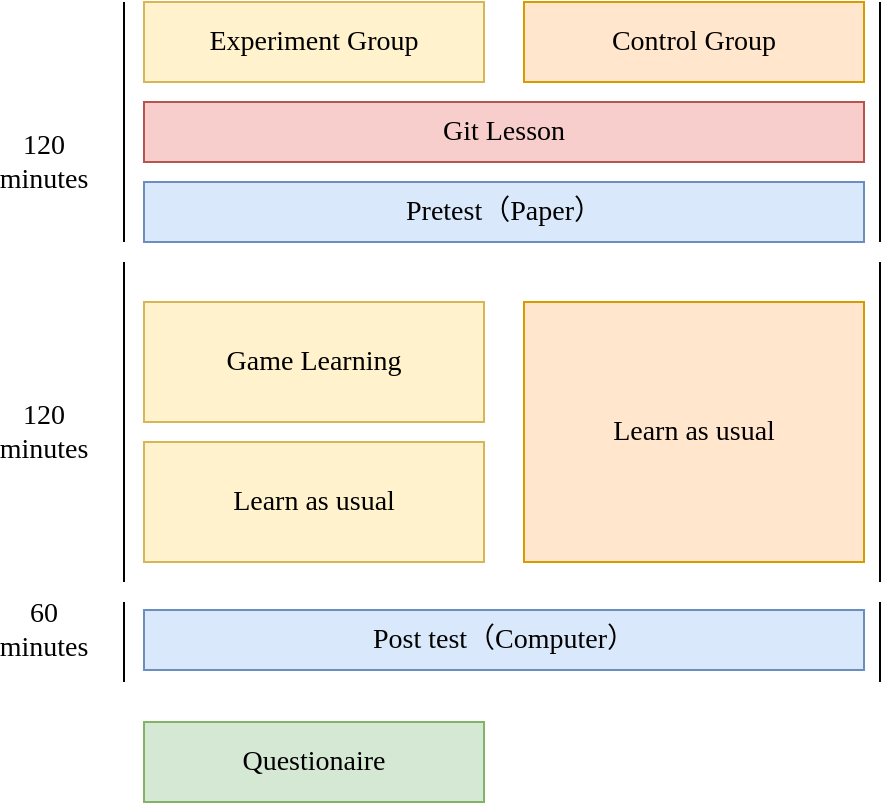 <mxfile version="15.2.7" type="device"><diagram id="s_Yp4hOjwG0SprXb2BTs" name="第 1 页"><mxGraphModel dx="1422" dy="822" grid="1" gridSize="10" guides="1" tooltips="1" connect="1" arrows="1" fold="1" page="1" pageScale="1" pageWidth="1169" pageHeight="827" math="0" shadow="0"><root><mxCell id="0"/><mxCell id="1" parent="0"/><mxCell id="lDzPaZkGPp1wGe_1TJVX-1" value="" style="endArrow=none;html=1;" edge="1" parent="1"><mxGeometry width="50" height="50" relative="1" as="geometry"><mxPoint x="520" y="230" as="sourcePoint"/><mxPoint x="520" y="110" as="targetPoint"/></mxGeometry></mxCell><mxCell id="lDzPaZkGPp1wGe_1TJVX-2" value="Experiment Group" style="rounded=0;whiteSpace=wrap;html=1;fillColor=#fff2cc;fontSize=14;fontFamily=Lucida Console;strokeColor=#d6b656;" vertex="1" parent="1"><mxGeometry x="530" y="110" width="170" height="40" as="geometry"/></mxCell><mxCell id="lDzPaZkGPp1wGe_1TJVX-3" value="Control Group" style="rounded=0;whiteSpace=wrap;html=1;fillColor=#ffe6cc;fontSize=14;fontFamily=Lucida Console;strokeColor=#d79b00;" vertex="1" parent="1"><mxGeometry x="720" y="110" width="170" height="40" as="geometry"/></mxCell><mxCell id="lDzPaZkGPp1wGe_1TJVX-4" value="Git Lesson" style="rounded=0;whiteSpace=wrap;html=1;fillColor=#f8cecc;fontSize=14;fontFamily=Lucida Console;strokeColor=#b85450;" vertex="1" parent="1"><mxGeometry x="530" y="160" width="360" height="30" as="geometry"/></mxCell><mxCell id="lDzPaZkGPp1wGe_1TJVX-5" value="Pretest（Paper）" style="rounded=0;whiteSpace=wrap;html=1;fillColor=#dae8fc;fontSize=14;fontFamily=Lucida Console;strokeColor=#6c8ebf;" vertex="1" parent="1"><mxGeometry x="530" y="200" width="360" height="30" as="geometry"/></mxCell><mxCell id="lDzPaZkGPp1wGe_1TJVX-6" value="Game Learning" style="rounded=0;whiteSpace=wrap;html=1;fillColor=#fff2cc;fontSize=14;fontFamily=Lucida Console;strokeColor=#d6b656;" vertex="1" parent="1"><mxGeometry x="530" y="260" width="170" height="60" as="geometry"/></mxCell><mxCell id="lDzPaZkGPp1wGe_1TJVX-8" value="Learn as usual" style="rounded=0;whiteSpace=wrap;html=1;fillColor=#ffe6cc;fontSize=14;fontFamily=Lucida Console;strokeColor=#d79b00;" vertex="1" parent="1"><mxGeometry x="720" y="260" width="170" height="130" as="geometry"/></mxCell><mxCell id="lDzPaZkGPp1wGe_1TJVX-9" value="Post test（Computer）" style="rounded=0;whiteSpace=wrap;html=1;fillColor=#dae8fc;fontSize=14;fontFamily=Lucida Console;strokeColor=#6c8ebf;" vertex="1" parent="1"><mxGeometry x="530" y="414" width="360" height="30" as="geometry"/></mxCell><mxCell id="lDzPaZkGPp1wGe_1TJVX-12" value="Questionaire" style="rounded=0;whiteSpace=wrap;html=1;fillColor=#d5e8d4;fontSize=14;fontFamily=Lucida Console;strokeColor=#82b366;" vertex="1" parent="1"><mxGeometry x="530" y="470" width="170" height="40" as="geometry"/></mxCell><mxCell id="lDzPaZkGPp1wGe_1TJVX-14" value="120 minutes" style="text;html=1;strokeColor=none;fillColor=none;align=center;verticalAlign=middle;whiteSpace=wrap;rounded=0;fontFamily=Lucida Console;fontSize=14;" vertex="1" parent="1"><mxGeometry x="460" y="180" width="40" height="20" as="geometry"/></mxCell><mxCell id="lDzPaZkGPp1wGe_1TJVX-18" value="" style="endArrow=none;html=1;" edge="1" parent="1"><mxGeometry width="50" height="50" relative="1" as="geometry"><mxPoint x="520" y="400" as="sourcePoint"/><mxPoint x="520" y="240" as="targetPoint"/></mxGeometry></mxCell><mxCell id="lDzPaZkGPp1wGe_1TJVX-19" value="" style="endArrow=none;html=1;" edge="1" parent="1"><mxGeometry width="50" height="50" relative="1" as="geometry"><mxPoint x="898" y="400" as="sourcePoint"/><mxPoint x="898" y="240" as="targetPoint"/></mxGeometry></mxCell><mxCell id="lDzPaZkGPp1wGe_1TJVX-20" value="120 minutes" style="text;html=1;strokeColor=none;fillColor=none;align=center;verticalAlign=middle;whiteSpace=wrap;rounded=0;fontFamily=Lucida Console;fontSize=14;" vertex="1" parent="1"><mxGeometry x="460" y="315" width="40" height="20" as="geometry"/></mxCell><mxCell id="lDzPaZkGPp1wGe_1TJVX-21" value="Learn as usual" style="rounded=0;whiteSpace=wrap;html=1;fillColor=#fff2cc;fontSize=14;fontFamily=Lucida Console;strokeColor=#d6b656;" vertex="1" parent="1"><mxGeometry x="530" y="330" width="170" height="60" as="geometry"/></mxCell><mxCell id="lDzPaZkGPp1wGe_1TJVX-22" value="60 minutes" style="text;html=1;strokeColor=none;fillColor=none;align=center;verticalAlign=middle;whiteSpace=wrap;rounded=0;fontFamily=Lucida Console;fontSize=14;" vertex="1" parent="1"><mxGeometry x="460" y="414" width="40" height="20" as="geometry"/></mxCell><mxCell id="lDzPaZkGPp1wGe_1TJVX-23" value="" style="endArrow=none;html=1;" edge="1" parent="1"><mxGeometry width="50" height="50" relative="1" as="geometry"><mxPoint x="520" y="450" as="sourcePoint"/><mxPoint x="520" y="410" as="targetPoint"/></mxGeometry></mxCell><mxCell id="lDzPaZkGPp1wGe_1TJVX-26" value="" style="endArrow=none;html=1;" edge="1" parent="1"><mxGeometry width="50" height="50" relative="1" as="geometry"><mxPoint x="898" y="230" as="sourcePoint"/><mxPoint x="898" y="110" as="targetPoint"/></mxGeometry></mxCell><mxCell id="lDzPaZkGPp1wGe_1TJVX-27" value="" style="endArrow=none;html=1;" edge="1" parent="1"><mxGeometry width="50" height="50" relative="1" as="geometry"><mxPoint x="898" y="450" as="sourcePoint"/><mxPoint x="898" y="410" as="targetPoint"/></mxGeometry></mxCell></root></mxGraphModel></diagram></mxfile>